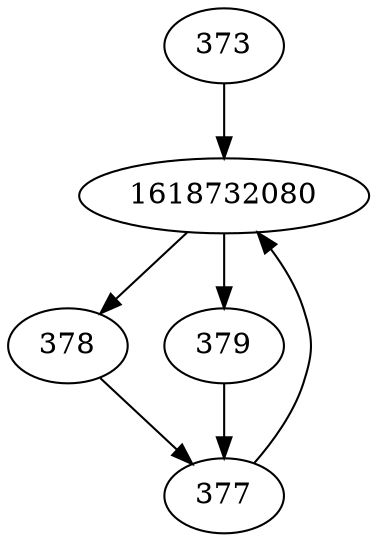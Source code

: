 strict digraph  {
1618732080;
373;
377;
378;
379;
1618732080 -> 378;
1618732080 -> 379;
373 -> 1618732080;
377 -> 1618732080;
378 -> 377;
379 -> 377;
}
